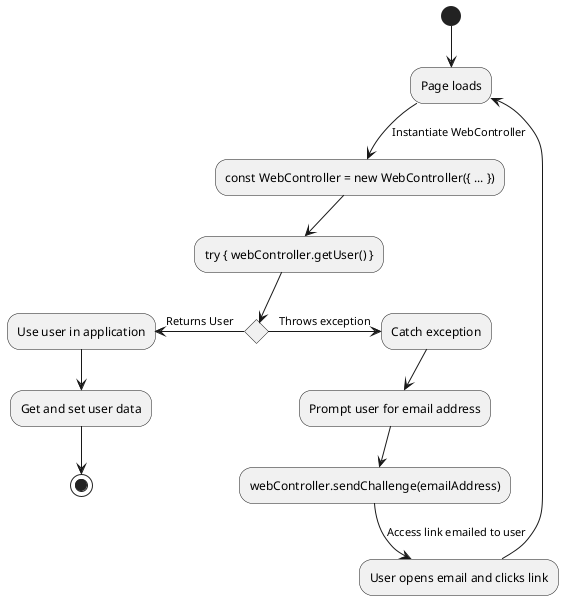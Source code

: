 @startuml
(*) --> "Page loads"
    --> [Instantiate WebController] "const WebController = new WebController({ ... })"
    --> "try { webController.getUser() }"

if "" then
  -left->[Returns User] "Use user in application"
  --> "Get and set user data"
  --> (*)
else
  -right->[Throws exception] "Catch exception"
  --> "Prompt user for email address"
  --> "webController.sendChallenge(emailAddress)"
  --> [Access link emailed to user] "User opens email and clicks link"
  -up-> "Page loads"
endif

@enduml

